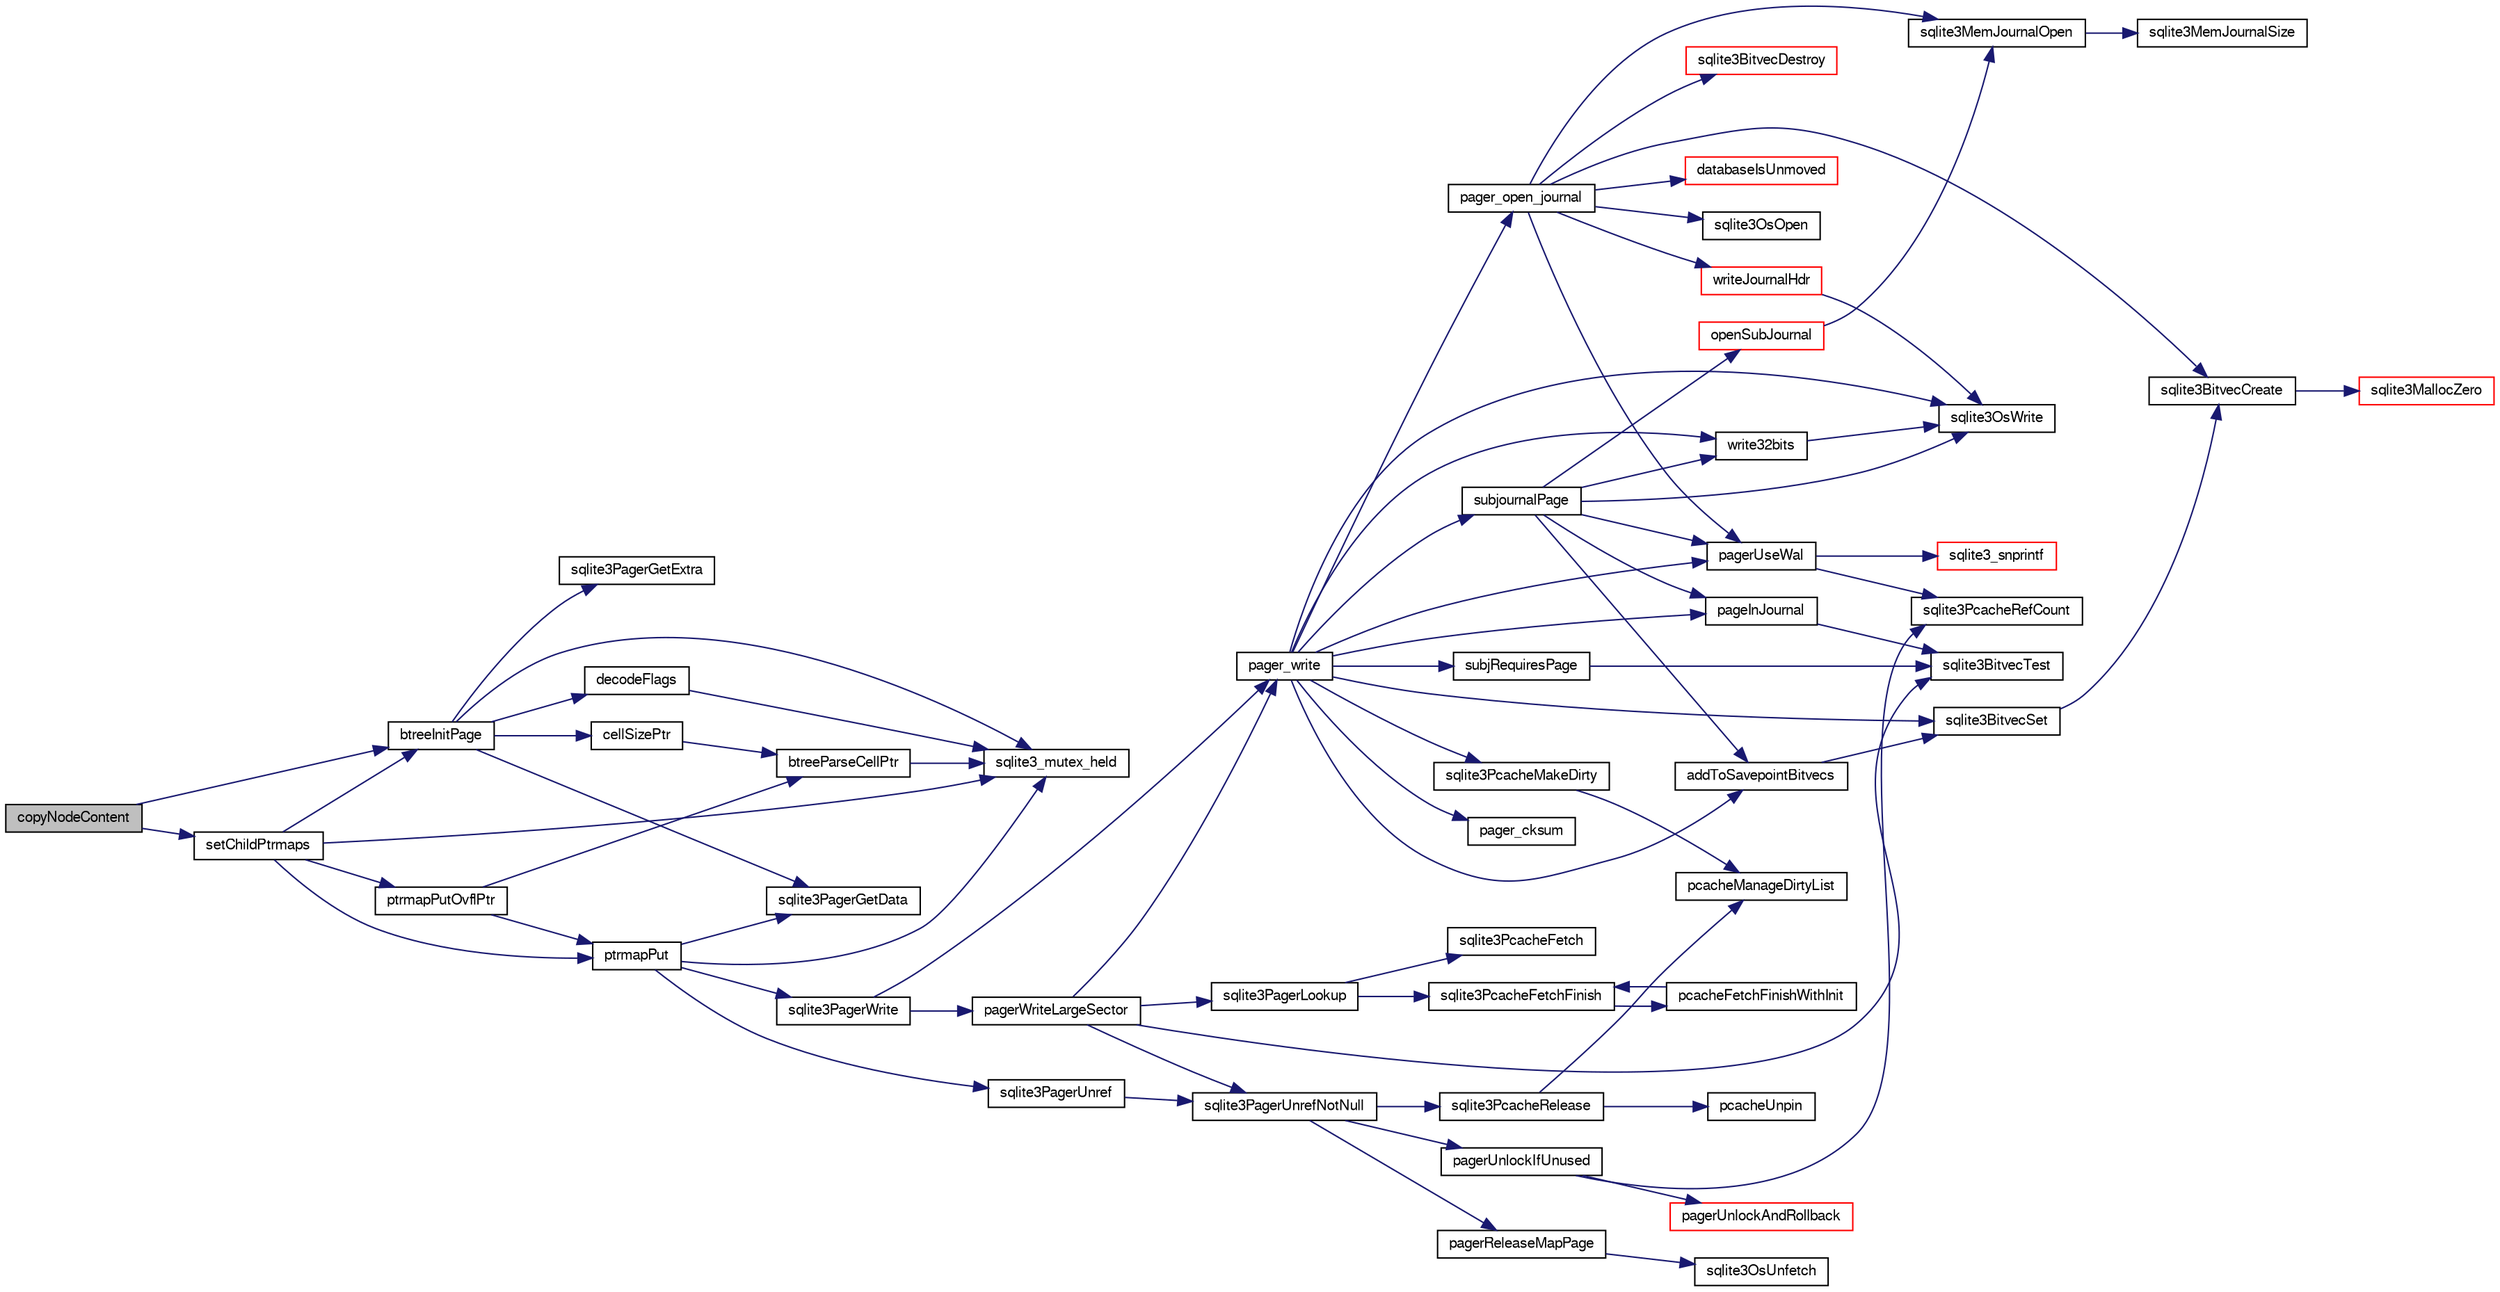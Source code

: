 digraph "copyNodeContent"
{
  edge [fontname="FreeSans",fontsize="10",labelfontname="FreeSans",labelfontsize="10"];
  node [fontname="FreeSans",fontsize="10",shape=record];
  rankdir="LR";
  Node73709 [label="copyNodeContent",height=0.2,width=0.4,color="black", fillcolor="grey75", style="filled", fontcolor="black"];
  Node73709 -> Node73710 [color="midnightblue",fontsize="10",style="solid",fontname="FreeSans"];
  Node73710 [label="btreeInitPage",height=0.2,width=0.4,color="black", fillcolor="white", style="filled",URL="$sqlite3_8c.html#a3fbef3abda22e9a3f72c2873ec0b26a3"];
  Node73710 -> Node73711 [color="midnightblue",fontsize="10",style="solid",fontname="FreeSans"];
  Node73711 [label="sqlite3_mutex_held",height=0.2,width=0.4,color="black", fillcolor="white", style="filled",URL="$sqlite3_8c.html#acf77da68932b6bc163c5e68547ecc3e7"];
  Node73710 -> Node73712 [color="midnightblue",fontsize="10",style="solid",fontname="FreeSans"];
  Node73712 [label="sqlite3PagerGetExtra",height=0.2,width=0.4,color="black", fillcolor="white", style="filled",URL="$sqlite3_8c.html#a48e879a6d20f06f27390973ab8d59bd7"];
  Node73710 -> Node73713 [color="midnightblue",fontsize="10",style="solid",fontname="FreeSans"];
  Node73713 [label="sqlite3PagerGetData",height=0.2,width=0.4,color="black", fillcolor="white", style="filled",URL="$sqlite3_8c.html#a9dd340e56fb4b7fad4df339595b8d8a2"];
  Node73710 -> Node73714 [color="midnightblue",fontsize="10",style="solid",fontname="FreeSans"];
  Node73714 [label="decodeFlags",height=0.2,width=0.4,color="black", fillcolor="white", style="filled",URL="$sqlite3_8c.html#acb168e46383706f31cefd555da235eae"];
  Node73714 -> Node73711 [color="midnightblue",fontsize="10",style="solid",fontname="FreeSans"];
  Node73710 -> Node73715 [color="midnightblue",fontsize="10",style="solid",fontname="FreeSans"];
  Node73715 [label="cellSizePtr",height=0.2,width=0.4,color="black", fillcolor="white", style="filled",URL="$sqlite3_8c.html#a6c95c9aac1c8a00490e36674f43e76ec"];
  Node73715 -> Node73716 [color="midnightblue",fontsize="10",style="solid",fontname="FreeSans"];
  Node73716 [label="btreeParseCellPtr",height=0.2,width=0.4,color="black", fillcolor="white", style="filled",URL="$sqlite3_8c.html#a1eba22ca0ddf563de0b29c64551c759f"];
  Node73716 -> Node73711 [color="midnightblue",fontsize="10",style="solid",fontname="FreeSans"];
  Node73709 -> Node73717 [color="midnightblue",fontsize="10",style="solid",fontname="FreeSans"];
  Node73717 [label="setChildPtrmaps",height=0.2,width=0.4,color="black", fillcolor="white", style="filled",URL="$sqlite3_8c.html#adf2ff6d11495ca47f88ace93f5be9d91"];
  Node73717 -> Node73711 [color="midnightblue",fontsize="10",style="solid",fontname="FreeSans"];
  Node73717 -> Node73710 [color="midnightblue",fontsize="10",style="solid",fontname="FreeSans"];
  Node73717 -> Node73718 [color="midnightblue",fontsize="10",style="solid",fontname="FreeSans"];
  Node73718 [label="ptrmapPutOvflPtr",height=0.2,width=0.4,color="black", fillcolor="white", style="filled",URL="$sqlite3_8c.html#a5b7cb112db531e0498aaddcbadb4985b"];
  Node73718 -> Node73716 [color="midnightblue",fontsize="10",style="solid",fontname="FreeSans"];
  Node73718 -> Node73719 [color="midnightblue",fontsize="10",style="solid",fontname="FreeSans"];
  Node73719 [label="ptrmapPut",height=0.2,width=0.4,color="black", fillcolor="white", style="filled",URL="$sqlite3_8c.html#ac16fbe55892f29324ac5d09957374ed0"];
  Node73719 -> Node73711 [color="midnightblue",fontsize="10",style="solid",fontname="FreeSans"];
  Node73719 -> Node73713 [color="midnightblue",fontsize="10",style="solid",fontname="FreeSans"];
  Node73719 -> Node73720 [color="midnightblue",fontsize="10",style="solid",fontname="FreeSans"];
  Node73720 [label="sqlite3PagerWrite",height=0.2,width=0.4,color="black", fillcolor="white", style="filled",URL="$sqlite3_8c.html#ad4b8aee028ee99575b0748b299e04ed0"];
  Node73720 -> Node73721 [color="midnightblue",fontsize="10",style="solid",fontname="FreeSans"];
  Node73721 [label="pagerWriteLargeSector",height=0.2,width=0.4,color="black", fillcolor="white", style="filled",URL="$sqlite3_8c.html#a06334f0cc1c2dc95ffe29c2359928b92"];
  Node73721 -> Node73722 [color="midnightblue",fontsize="10",style="solid",fontname="FreeSans"];
  Node73722 [label="sqlite3BitvecTest",height=0.2,width=0.4,color="black", fillcolor="white", style="filled",URL="$sqlite3_8c.html#ab08693a5ff8d1b759eb50dc307ee910f"];
  Node73721 -> Node73723 [color="midnightblue",fontsize="10",style="solid",fontname="FreeSans"];
  Node73723 [label="pager_write",height=0.2,width=0.4,color="black", fillcolor="white", style="filled",URL="$sqlite3_8c.html#aa5dbf1a9dcccf0aa140b04b81325517f"];
  Node73723 -> Node73724 [color="midnightblue",fontsize="10",style="solid",fontname="FreeSans"];
  Node73724 [label="pager_open_journal",height=0.2,width=0.4,color="black", fillcolor="white", style="filled",URL="$sqlite3_8c.html#a9a5224f8941dc99ce19bb0eb24766d00"];
  Node73724 -> Node73725 [color="midnightblue",fontsize="10",style="solid",fontname="FreeSans"];
  Node73725 [label="pagerUseWal",height=0.2,width=0.4,color="black", fillcolor="white", style="filled",URL="$sqlite3_8c.html#a31def80bfe1de9284d635ba190a5eb68"];
  Node73725 -> Node73726 [color="midnightblue",fontsize="10",style="solid",fontname="FreeSans"];
  Node73726 [label="sqlite3PcacheRefCount",height=0.2,width=0.4,color="black", fillcolor="white", style="filled",URL="$sqlite3_8c.html#adee2536d23ec9628e0883ccab03b3429"];
  Node73725 -> Node73727 [color="midnightblue",fontsize="10",style="solid",fontname="FreeSans"];
  Node73727 [label="sqlite3_snprintf",height=0.2,width=0.4,color="red", fillcolor="white", style="filled",URL="$sqlite3_8c.html#aa2695a752e971577f5784122f2013c40"];
  Node73724 -> Node74008 [color="midnightblue",fontsize="10",style="solid",fontname="FreeSans"];
  Node74008 [label="sqlite3BitvecCreate",height=0.2,width=0.4,color="black", fillcolor="white", style="filled",URL="$sqlite3_8c.html#a0a60c2422cf28790767f5bc7598514ee"];
  Node74008 -> Node73760 [color="midnightblue",fontsize="10",style="solid",fontname="FreeSans"];
  Node73760 [label="sqlite3MallocZero",height=0.2,width=0.4,color="red", fillcolor="white", style="filled",URL="$sqlite3_8c.html#ab3e07a30b9b5471f9f5e8f9cb7229934"];
  Node73724 -> Node74009 [color="midnightblue",fontsize="10",style="solid",fontname="FreeSans"];
  Node74009 [label="sqlite3MemJournalOpen",height=0.2,width=0.4,color="black", fillcolor="white", style="filled",URL="$sqlite3_8c.html#ad464be0cdcbcfad82c33db47ba916bf4"];
  Node74009 -> Node74010 [color="midnightblue",fontsize="10",style="solid",fontname="FreeSans"];
  Node74010 [label="sqlite3MemJournalSize",height=0.2,width=0.4,color="black", fillcolor="white", style="filled",URL="$sqlite3_8c.html#a467faa8c56423e1d71f1edcdf788ea01"];
  Node73724 -> Node74011 [color="midnightblue",fontsize="10",style="solid",fontname="FreeSans"];
  Node74011 [label="databaseIsUnmoved",height=0.2,width=0.4,color="red", fillcolor="white", style="filled",URL="$sqlite3_8c.html#a25aec96ef7cef0d1999b492b4b74a767"];
  Node73724 -> Node74013 [color="midnightblue",fontsize="10",style="solid",fontname="FreeSans"];
  Node74013 [label="sqlite3OsOpen",height=0.2,width=0.4,color="black", fillcolor="white", style="filled",URL="$sqlite3_8c.html#a12a1f3451e28f9cecd19cf0bb4f8f416"];
  Node73724 -> Node74014 [color="midnightblue",fontsize="10",style="solid",fontname="FreeSans"];
  Node74014 [label="writeJournalHdr",height=0.2,width=0.4,color="red", fillcolor="white", style="filled",URL="$sqlite3_8c.html#a0b0a4fa9c3fe997aaa565b1e438acca7"];
  Node74014 -> Node74017 [color="midnightblue",fontsize="10",style="solid",fontname="FreeSans"];
  Node74017 [label="sqlite3OsWrite",height=0.2,width=0.4,color="black", fillcolor="white", style="filled",URL="$sqlite3_8c.html#a1eea7ec327af84c05b4dd4cc075a537f"];
  Node73724 -> Node74018 [color="midnightblue",fontsize="10",style="solid",fontname="FreeSans"];
  Node74018 [label="sqlite3BitvecDestroy",height=0.2,width=0.4,color="red", fillcolor="white", style="filled",URL="$sqlite3_8c.html#ab732400d8022b48df1b7b3ee41be045d"];
  Node73723 -> Node74019 [color="midnightblue",fontsize="10",style="solid",fontname="FreeSans"];
  Node74019 [label="sqlite3PcacheMakeDirty",height=0.2,width=0.4,color="black", fillcolor="white", style="filled",URL="$sqlite3_8c.html#ab2add4c541df2d0b57a993930ee18a3a"];
  Node74019 -> Node74020 [color="midnightblue",fontsize="10",style="solid",fontname="FreeSans"];
  Node74020 [label="pcacheManageDirtyList",height=0.2,width=0.4,color="black", fillcolor="white", style="filled",URL="$sqlite3_8c.html#aae9bc2ddff700c30e5f9c80d531d6acc"];
  Node73723 -> Node74021 [color="midnightblue",fontsize="10",style="solid",fontname="FreeSans"];
  Node74021 [label="pageInJournal",height=0.2,width=0.4,color="black", fillcolor="white", style="filled",URL="$sqlite3_8c.html#a07fb7c067274e7abc0a9ea2d3ffed616"];
  Node74021 -> Node73722 [color="midnightblue",fontsize="10",style="solid",fontname="FreeSans"];
  Node73723 -> Node74022 [color="midnightblue",fontsize="10",style="solid",fontname="FreeSans"];
  Node74022 [label="subjRequiresPage",height=0.2,width=0.4,color="black", fillcolor="white", style="filled",URL="$sqlite3_8c.html#a8c8d460aa8cc7cb907b2e04844aaba86"];
  Node74022 -> Node73722 [color="midnightblue",fontsize="10",style="solid",fontname="FreeSans"];
  Node73723 -> Node73725 [color="midnightblue",fontsize="10",style="solid",fontname="FreeSans"];
  Node73723 -> Node74023 [color="midnightblue",fontsize="10",style="solid",fontname="FreeSans"];
  Node74023 [label="pager_cksum",height=0.2,width=0.4,color="black", fillcolor="white", style="filled",URL="$sqlite3_8c.html#aabee8392d616aa1523fd6521cd2eb2b2"];
  Node73723 -> Node74024 [color="midnightblue",fontsize="10",style="solid",fontname="FreeSans"];
  Node74024 [label="write32bits",height=0.2,width=0.4,color="black", fillcolor="white", style="filled",URL="$sqlite3_8c.html#a5db7813c01a178a634f0dcd6e7766ed6"];
  Node74024 -> Node74017 [color="midnightblue",fontsize="10",style="solid",fontname="FreeSans"];
  Node73723 -> Node74017 [color="midnightblue",fontsize="10",style="solid",fontname="FreeSans"];
  Node73723 -> Node74025 [color="midnightblue",fontsize="10",style="solid",fontname="FreeSans"];
  Node74025 [label="sqlite3BitvecSet",height=0.2,width=0.4,color="black", fillcolor="white", style="filled",URL="$sqlite3_8c.html#a1f3c6d64d5d889e451d6725b1eb458be"];
  Node74025 -> Node74008 [color="midnightblue",fontsize="10",style="solid",fontname="FreeSans"];
  Node73723 -> Node74026 [color="midnightblue",fontsize="10",style="solid",fontname="FreeSans"];
  Node74026 [label="addToSavepointBitvecs",height=0.2,width=0.4,color="black", fillcolor="white", style="filled",URL="$sqlite3_8c.html#aa2e9bb02bb6975d83ec875f0792792f0"];
  Node74026 -> Node74025 [color="midnightblue",fontsize="10",style="solid",fontname="FreeSans"];
  Node73723 -> Node74027 [color="midnightblue",fontsize="10",style="solid",fontname="FreeSans"];
  Node74027 [label="subjournalPage",height=0.2,width=0.4,color="black", fillcolor="white", style="filled",URL="$sqlite3_8c.html#a836f5a13ba09ee3f118ebe73b58591c4"];
  Node74027 -> Node73725 [color="midnightblue",fontsize="10",style="solid",fontname="FreeSans"];
  Node74027 -> Node74021 [color="midnightblue",fontsize="10",style="solid",fontname="FreeSans"];
  Node74027 -> Node74028 [color="midnightblue",fontsize="10",style="solid",fontname="FreeSans"];
  Node74028 [label="openSubJournal",height=0.2,width=0.4,color="red", fillcolor="white", style="filled",URL="$sqlite3_8c.html#a69f445a04e423a1eaf24a2b9f035b427"];
  Node74028 -> Node74009 [color="midnightblue",fontsize="10",style="solid",fontname="FreeSans"];
  Node74027 -> Node74024 [color="midnightblue",fontsize="10",style="solid",fontname="FreeSans"];
  Node74027 -> Node74017 [color="midnightblue",fontsize="10",style="solid",fontname="FreeSans"];
  Node74027 -> Node74026 [color="midnightblue",fontsize="10",style="solid",fontname="FreeSans"];
  Node73721 -> Node74030 [color="midnightblue",fontsize="10",style="solid",fontname="FreeSans"];
  Node74030 [label="sqlite3PagerUnrefNotNull",height=0.2,width=0.4,color="black", fillcolor="white", style="filled",URL="$sqlite3_8c.html#a4b314f96f09f5c68c94672e420e31ab9"];
  Node74030 -> Node74031 [color="midnightblue",fontsize="10",style="solid",fontname="FreeSans"];
  Node74031 [label="pagerReleaseMapPage",height=0.2,width=0.4,color="black", fillcolor="white", style="filled",URL="$sqlite3_8c.html#aefa288f9febba49488ab634f8b0d5f6d"];
  Node74031 -> Node74032 [color="midnightblue",fontsize="10",style="solid",fontname="FreeSans"];
  Node74032 [label="sqlite3OsUnfetch",height=0.2,width=0.4,color="black", fillcolor="white", style="filled",URL="$sqlite3_8c.html#abc0da72cb8b8989cf8708b572fe5fef4"];
  Node74030 -> Node74033 [color="midnightblue",fontsize="10",style="solid",fontname="FreeSans"];
  Node74033 [label="sqlite3PcacheRelease",height=0.2,width=0.4,color="black", fillcolor="white", style="filled",URL="$sqlite3_8c.html#ad07fc7a8130ad1e77861f345084b1b83"];
  Node74033 -> Node74034 [color="midnightblue",fontsize="10",style="solid",fontname="FreeSans"];
  Node74034 [label="pcacheUnpin",height=0.2,width=0.4,color="black", fillcolor="white", style="filled",URL="$sqlite3_8c.html#a76530dde0f26366c0614d713daf9859c"];
  Node74033 -> Node74020 [color="midnightblue",fontsize="10",style="solid",fontname="FreeSans"];
  Node74030 -> Node74035 [color="midnightblue",fontsize="10",style="solid",fontname="FreeSans"];
  Node74035 [label="pagerUnlockIfUnused",height=0.2,width=0.4,color="black", fillcolor="white", style="filled",URL="$sqlite3_8c.html#abf547f4276efb6f10262f7fde1e4d065"];
  Node74035 -> Node73726 [color="midnightblue",fontsize="10",style="solid",fontname="FreeSans"];
  Node74035 -> Node74036 [color="midnightblue",fontsize="10",style="solid",fontname="FreeSans"];
  Node74036 [label="pagerUnlockAndRollback",height=0.2,width=0.4,color="red", fillcolor="white", style="filled",URL="$sqlite3_8c.html#a02d96b7bf62c3b13ba905d168914518c"];
  Node73721 -> Node74055 [color="midnightblue",fontsize="10",style="solid",fontname="FreeSans"];
  Node74055 [label="sqlite3PagerLookup",height=0.2,width=0.4,color="black", fillcolor="white", style="filled",URL="$sqlite3_8c.html#a1252ec03814f64eed236cfb21094cafd"];
  Node74055 -> Node74056 [color="midnightblue",fontsize="10",style="solid",fontname="FreeSans"];
  Node74056 [label="sqlite3PcacheFetch",height=0.2,width=0.4,color="black", fillcolor="white", style="filled",URL="$sqlite3_8c.html#a51a10151c5ec2c1c9e6fd615e95a3450"];
  Node74055 -> Node74057 [color="midnightblue",fontsize="10",style="solid",fontname="FreeSans"];
  Node74057 [label="sqlite3PcacheFetchFinish",height=0.2,width=0.4,color="black", fillcolor="white", style="filled",URL="$sqlite3_8c.html#a21f330cb082d63a111f64257e823a4b1"];
  Node74057 -> Node74058 [color="midnightblue",fontsize="10",style="solid",fontname="FreeSans"];
  Node74058 [label="pcacheFetchFinishWithInit",height=0.2,width=0.4,color="black", fillcolor="white", style="filled",URL="$sqlite3_8c.html#aa202d18b38a90f758ff6ccfc956920eb"];
  Node74058 -> Node74057 [color="midnightblue",fontsize="10",style="solid",fontname="FreeSans"];
  Node73720 -> Node73723 [color="midnightblue",fontsize="10",style="solid",fontname="FreeSans"];
  Node73719 -> Node74100 [color="midnightblue",fontsize="10",style="solid",fontname="FreeSans"];
  Node74100 [label="sqlite3PagerUnref",height=0.2,width=0.4,color="black", fillcolor="white", style="filled",URL="$sqlite3_8c.html#aa9d040b7f24a8a5d99bf96863b52cd15"];
  Node74100 -> Node74030 [color="midnightblue",fontsize="10",style="solid",fontname="FreeSans"];
  Node73717 -> Node73719 [color="midnightblue",fontsize="10",style="solid",fontname="FreeSans"];
}
